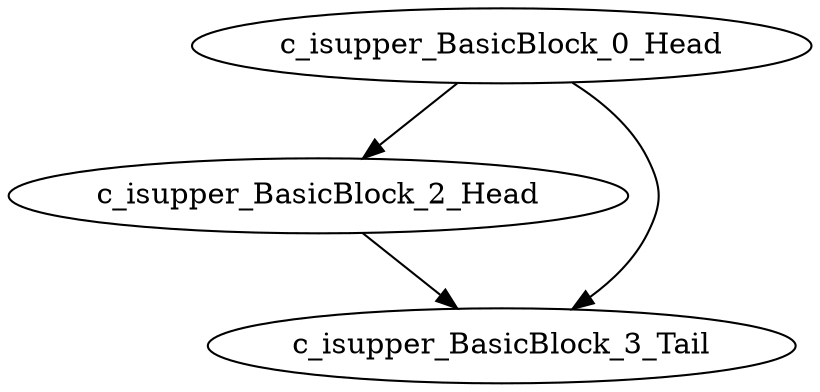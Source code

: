 digraph G {
    "c_isupper_BasicBlock_0_Head" -> "c_isupper_BasicBlock_2_Head"
    "c_isupper_BasicBlock_0_Head" -> "c_isupper_BasicBlock_3_Tail"
    "c_isupper_BasicBlock_2_Head" -> "c_isupper_BasicBlock_3_Tail"
}
